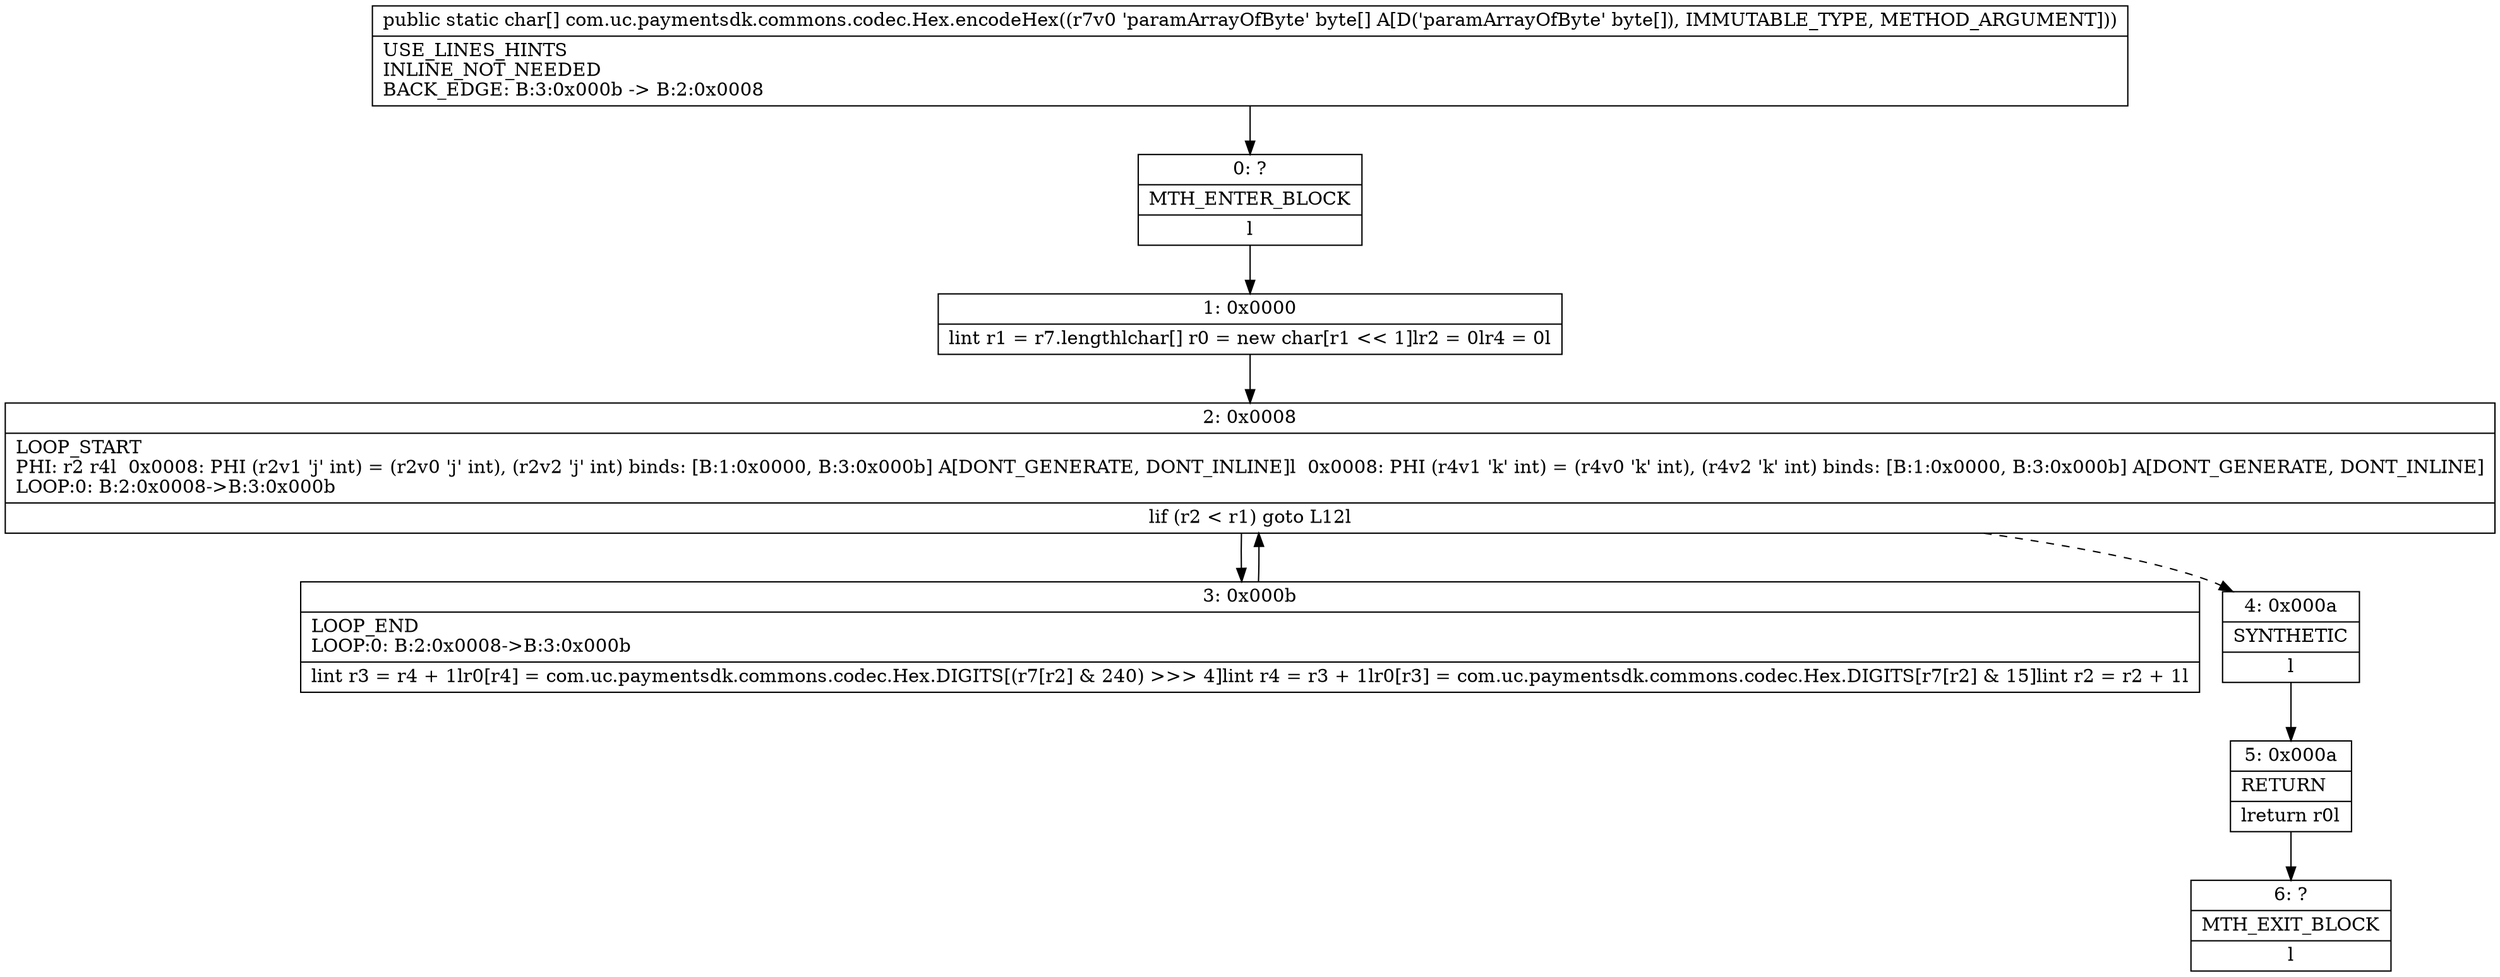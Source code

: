 digraph "CFG forcom.uc.paymentsdk.commons.codec.Hex.encodeHex([B)[C" {
Node_0 [shape=record,label="{0\:\ ?|MTH_ENTER_BLOCK\l|l}"];
Node_1 [shape=record,label="{1\:\ 0x0000|lint r1 = r7.lengthlchar[] r0 = new char[r1 \<\< 1]lr2 = 0lr4 = 0l}"];
Node_2 [shape=record,label="{2\:\ 0x0008|LOOP_START\lPHI: r2 r4l  0x0008: PHI (r2v1 'j' int) = (r2v0 'j' int), (r2v2 'j' int) binds: [B:1:0x0000, B:3:0x000b] A[DONT_GENERATE, DONT_INLINE]l  0x0008: PHI (r4v1 'k' int) = (r4v0 'k' int), (r4v2 'k' int) binds: [B:1:0x0000, B:3:0x000b] A[DONT_GENERATE, DONT_INLINE]\lLOOP:0: B:2:0x0008\-\>B:3:0x000b\l|lif (r2 \< r1) goto L12l}"];
Node_3 [shape=record,label="{3\:\ 0x000b|LOOP_END\lLOOP:0: B:2:0x0008\-\>B:3:0x000b\l|lint r3 = r4 + 1lr0[r4] = com.uc.paymentsdk.commons.codec.Hex.DIGITS[(r7[r2] & 240) \>\>\> 4]lint r4 = r3 + 1lr0[r3] = com.uc.paymentsdk.commons.codec.Hex.DIGITS[r7[r2] & 15]lint r2 = r2 + 1l}"];
Node_4 [shape=record,label="{4\:\ 0x000a|SYNTHETIC\l|l}"];
Node_5 [shape=record,label="{5\:\ 0x000a|RETURN\l|lreturn r0l}"];
Node_6 [shape=record,label="{6\:\ ?|MTH_EXIT_BLOCK\l|l}"];
MethodNode[shape=record,label="{public static char[] com.uc.paymentsdk.commons.codec.Hex.encodeHex((r7v0 'paramArrayOfByte' byte[] A[D('paramArrayOfByte' byte[]), IMMUTABLE_TYPE, METHOD_ARGUMENT]))  | USE_LINES_HINTS\lINLINE_NOT_NEEDED\lBACK_EDGE: B:3:0x000b \-\> B:2:0x0008\l}"];
MethodNode -> Node_0;
Node_0 -> Node_1;
Node_1 -> Node_2;
Node_2 -> Node_3;
Node_2 -> Node_4[style=dashed];
Node_3 -> Node_2;
Node_4 -> Node_5;
Node_5 -> Node_6;
}

